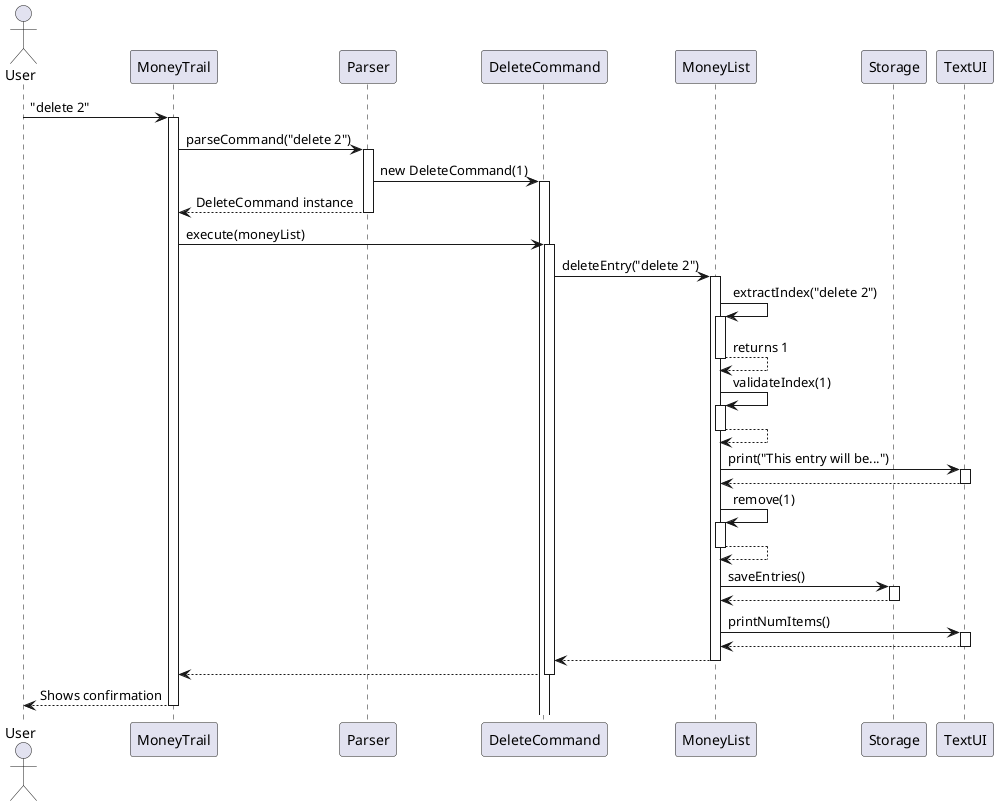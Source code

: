 @startuml DeleteExpenseSequenceDiagram

actor User
participant MoneyTrail
participant Parser
participant DeleteCommand
participant MoneyList
participant Storage
participant TextUI

User -> MoneyTrail: "delete 2"
activate MoneyTrail

MoneyTrail -> Parser: parseCommand("delete 2")
activate Parser

Parser -> DeleteCommand: new DeleteCommand(1)
activate DeleteCommand
Parser --> MoneyTrail: DeleteCommand instance
deactivate Parser

MoneyTrail -> DeleteCommand: execute(moneyList)
activate DeleteCommand

DeleteCommand -> MoneyList: deleteEntry("delete 2")
activate MoneyList

MoneyList -> MoneyList: extractIndex("delete 2")
activate MoneyList
MoneyList --> MoneyList: returns 1
deactivate MoneyList

MoneyList -> MoneyList: validateIndex(1)
activate MoneyList
MoneyList --> MoneyList:
deactivate MoneyList

MoneyList -> TextUI: print("This entry will be...")
activate TextUI
TextUI --> MoneyList:
deactivate TextUI

MoneyList -> MoneyList: remove(1)
activate MoneyList
MoneyList --> MoneyList:
deactivate MoneyList

MoneyList -> Storage: saveEntries()
activate Storage
Storage --> MoneyList:
deactivate Storage

MoneyList -> TextUI: printNumItems()
activate TextUI
TextUI --> MoneyList:
deactivate TextUI

MoneyList --> DeleteCommand:
deactivate MoneyList

DeleteCommand --> MoneyTrail:
deactivate DeleteCommand

MoneyTrail --> User: Shows confirmation
deactivate MoneyTrail

@enduml